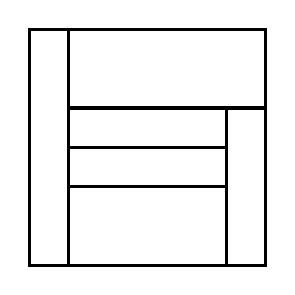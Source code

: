 \begin{tikzpicture}[very thick, scale=.5]
    \draw (0,0) rectangle (1,6);
    \draw (1,4) rectangle (6,6);
    \draw (1,3) rectangle (5,4);
    \draw (1,2) rectangle (5,3);
    \draw (1,0) rectangle (5,2);
    \draw (5,0) rectangle (6,4);
\end{tikzpicture}
